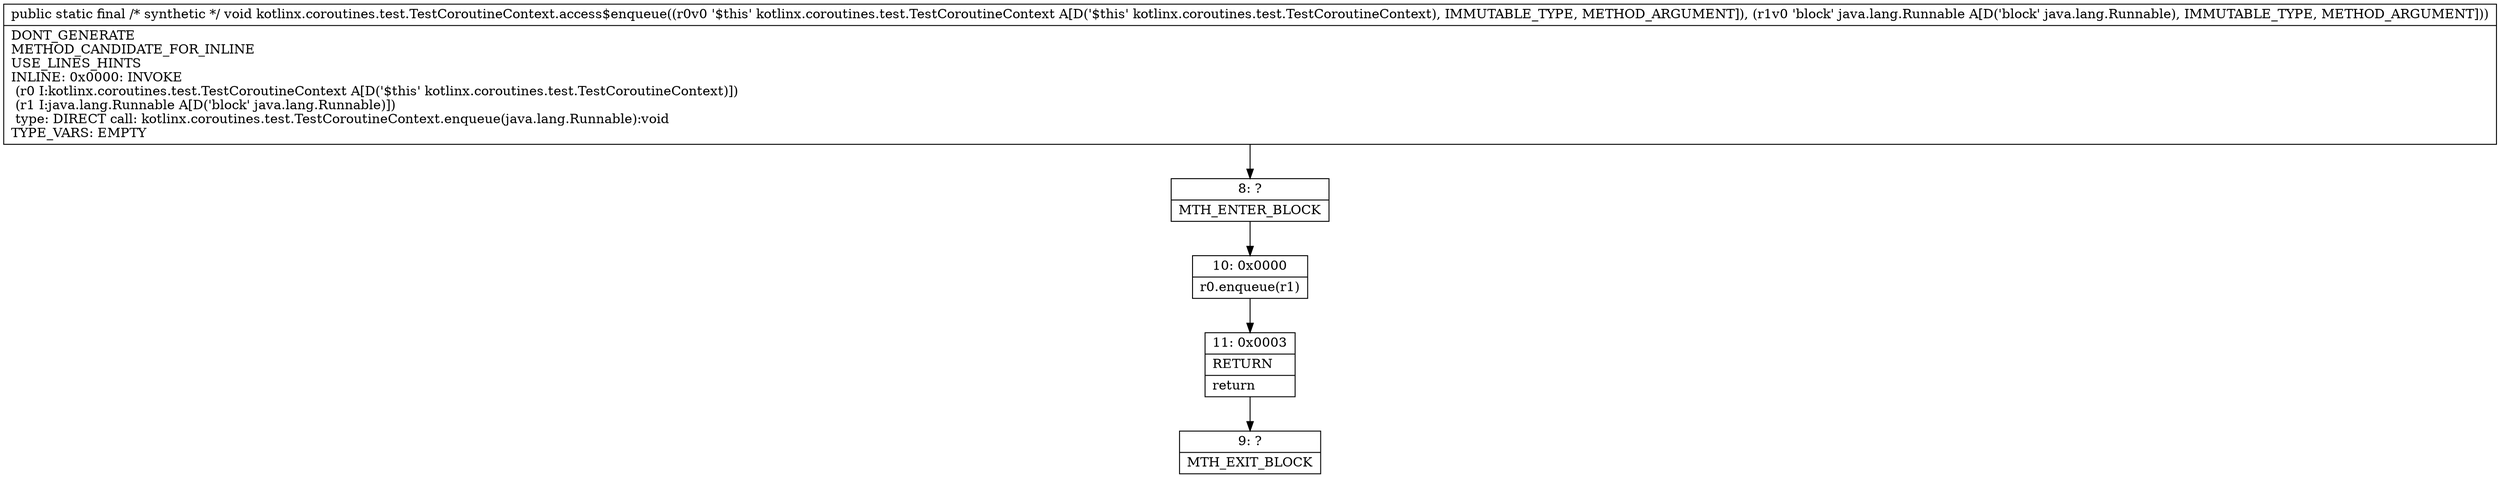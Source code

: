 digraph "CFG forkotlinx.coroutines.test.TestCoroutineContext.access$enqueue(Lkotlinx\/coroutines\/test\/TestCoroutineContext;Ljava\/lang\/Runnable;)V" {
Node_8 [shape=record,label="{8\:\ ?|MTH_ENTER_BLOCK\l}"];
Node_10 [shape=record,label="{10\:\ 0x0000|r0.enqueue(r1)\l}"];
Node_11 [shape=record,label="{11\:\ 0x0003|RETURN\l|return\l}"];
Node_9 [shape=record,label="{9\:\ ?|MTH_EXIT_BLOCK\l}"];
MethodNode[shape=record,label="{public static final \/* synthetic *\/ void kotlinx.coroutines.test.TestCoroutineContext.access$enqueue((r0v0 '$this' kotlinx.coroutines.test.TestCoroutineContext A[D('$this' kotlinx.coroutines.test.TestCoroutineContext), IMMUTABLE_TYPE, METHOD_ARGUMENT]), (r1v0 'block' java.lang.Runnable A[D('block' java.lang.Runnable), IMMUTABLE_TYPE, METHOD_ARGUMENT]))  | DONT_GENERATE\lMETHOD_CANDIDATE_FOR_INLINE\lUSE_LINES_HINTS\lINLINE: 0x0000: INVOKE  \l  (r0 I:kotlinx.coroutines.test.TestCoroutineContext A[D('$this' kotlinx.coroutines.test.TestCoroutineContext)])\l  (r1 I:java.lang.Runnable A[D('block' java.lang.Runnable)])\l type: DIRECT call: kotlinx.coroutines.test.TestCoroutineContext.enqueue(java.lang.Runnable):void\lTYPE_VARS: EMPTY\l}"];
MethodNode -> Node_8;Node_8 -> Node_10;
Node_10 -> Node_11;
Node_11 -> Node_9;
}

